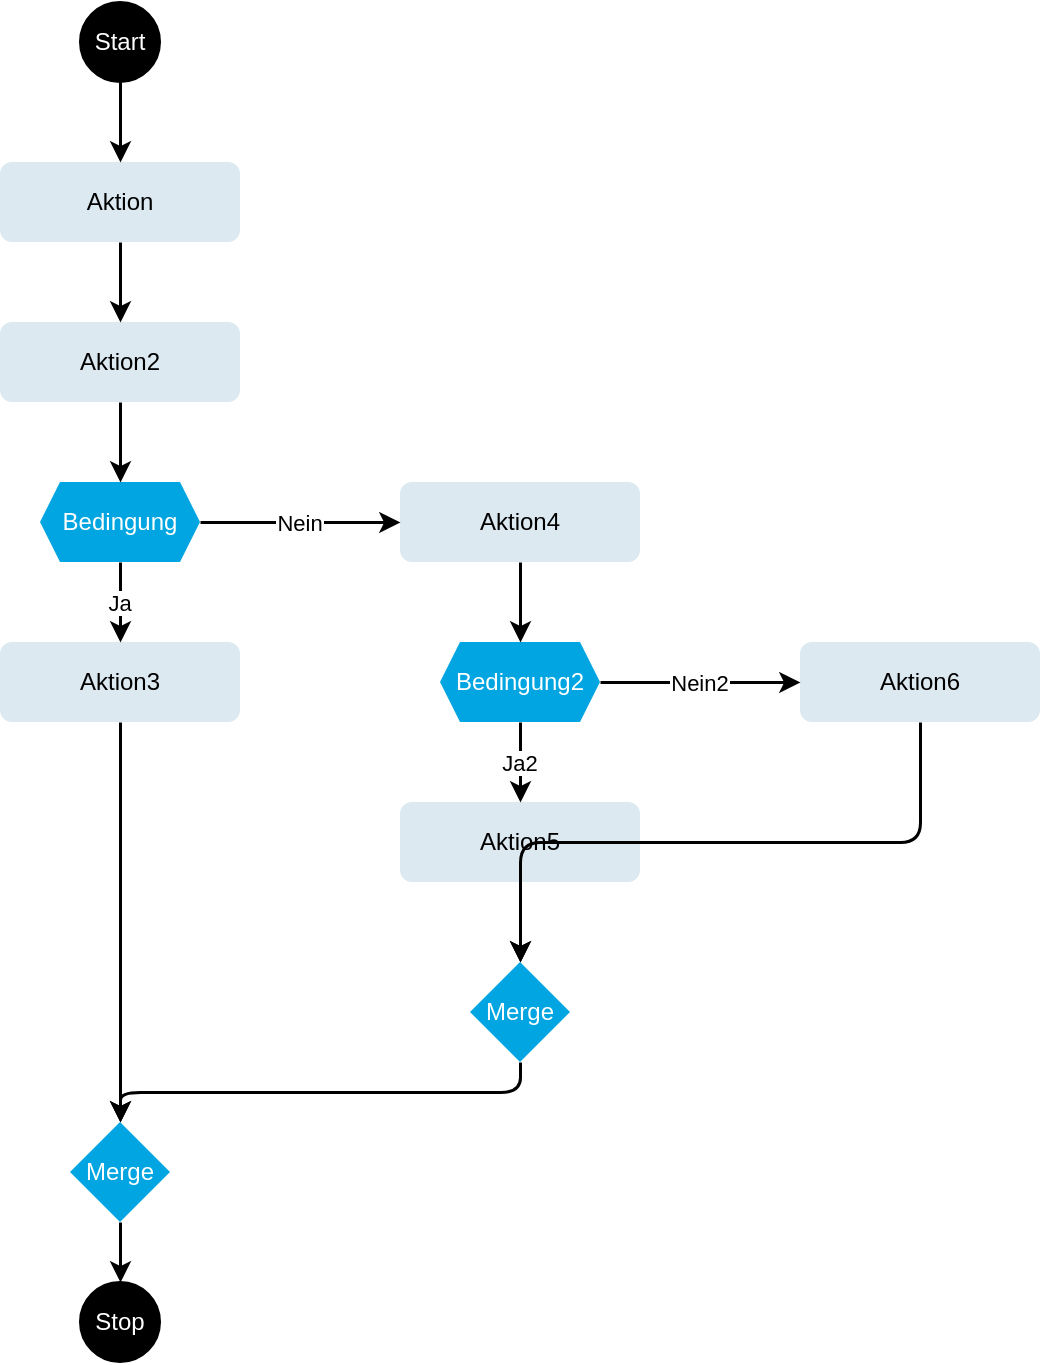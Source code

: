 <mxfile version="15.7.7"><diagram id="diagramId" name="Page-1"><mxGraphModel dx="1264" dy="684" grid="1" gridSize="10" guides="1" tooltips="1" connect="1" arrows="1" fold="1" page="1" pageScale="1" pageWidth="850" pageHeight="1100" math="0"><root><mxCell id="0" /><mxCell id="1" parent="0" /><mxCell id="2" value="Start" style="ellipse;whiteSpace=wrap;html=1;aspect=fixed;fillColor=#000000;fontColor=#ffffff;" vertex="1" parent="1"><mxGeometry x="80.0" y="60" width="40" height="40" as="geometry" /></mxCell><mxCell id="3" value="Aktion" style="rounded=1;whiteSpace=wrap;html=1;strokeColor=none;fillColor=#DCE9F1;" vertex="1" parent="1"><mxGeometry x="40.0" y="140" width="120" height="40" as="geometry" /></mxCell><mxCell id="4" value="Aktion2" style="rounded=1;whiteSpace=wrap;html=1;strokeColor=none;fillColor=#DCE9F1;" vertex="1" parent="1"><mxGeometry x="40.0" y="220" width="120" height="40" as="geometry" /></mxCell><mxCell id="5" value="Bedingung" style="shape=hexagon;perimeter=hexagonPerimeter2;whiteSpace=wrap;html=1;fixedSize=1;align=center;verticalAlign=middle;fontFamily=Helvetica;fontSize=12;fontColor=#ffffff;fillColor=#00A5E1;strokeColor=none;size=10;" vertex="1" parent="1"><mxGeometry x="60.0" y="300" width="80" height="40" as="geometry" /></mxCell><mxCell id="6" value="Aktion3" style="rounded=1;whiteSpace=wrap;html=1;strokeColor=none;fillColor=#DCE9F1;" vertex="1" parent="1"><mxGeometry x="40.0" y="380" width="120" height="40" as="geometry" /></mxCell><mxCell id="7" value="Aktion4" style="rounded=1;whiteSpace=wrap;html=1;strokeColor=none;fillColor=#DCE9F1;" vertex="1" parent="1"><mxGeometry x="240.0" y="300" width="120" height="40" as="geometry" /></mxCell><mxCell id="8" value="Bedingung2" style="shape=hexagon;perimeter=hexagonPerimeter2;whiteSpace=wrap;html=1;fixedSize=1;align=center;verticalAlign=middle;fontFamily=Helvetica;fontSize=12;fontColor=#ffffff;fillColor=#00A5E1;strokeColor=none;size=10;" vertex="1" parent="1"><mxGeometry x="260.0" y="380" width="80" height="40" as="geometry" /></mxCell><mxCell id="9" value="Aktion5" style="rounded=1;whiteSpace=wrap;html=1;strokeColor=none;fillColor=#DCE9F1;" vertex="1" parent="1"><mxGeometry x="240.0" y="460" width="120" height="40" as="geometry" /></mxCell><mxCell id="10" value="Aktion6" style="rounded=1;whiteSpace=wrap;html=1;strokeColor=none;fillColor=#DCE9F1;" vertex="1" parent="1"><mxGeometry x="440.0" y="380" width="120" height="40" as="geometry" /></mxCell><mxCell id="11" value="Merge" style="rhombus;whiteSpace=wrap;html=1;strokeColor=none;fillColor=#00A5E1;fontColor=#ffffff;" vertex="1" parent="1"><mxGeometry x="275.0" y="540" width="50" height="50" as="geometry" /></mxCell><mxCell id="12" value="Merge" style="rhombus;whiteSpace=wrap;html=1;strokeColor=none;fillColor=#00A5E1;fontColor=#ffffff;" vertex="1" parent="1"><mxGeometry x="75.0" y="620" width="50" height="50" as="geometry" /></mxCell><mxCell id="13" value="Stop" style="ellipse;whiteSpace=wrap;html=1;aspect=fixed;fillColor=#000000;fontColor=#ffffff;" vertex="1" parent="1"><mxGeometry x="80.0" y="700" width="40" height="40" as="geometry" /></mxCell><mxCell id="e1" value="" edge="1" source="2" target="3" parent="1" style="edgeStyle=elbowEdgeStyle;elbow=vertical;strokeWidth=1.5;"><mxGeometry relative="1" as="geometry" /></mxCell><mxCell id="e2" value="" edge="1" source="3" target="4" parent="1" style="edgeStyle=elbowEdgeStyle;elbow=vertical;strokeWidth=1.5;"><mxGeometry relative="1" as="geometry" /></mxCell><mxCell id="e3" value="" edge="1" source="4" target="5" parent="1" style="edgeStyle=elbowEdgeStyle;elbow=vertical;strokeWidth=1.5;"><mxGeometry relative="1" as="geometry" /></mxCell><mxCell id="e4" value="Ja" edge="1" source="5" target="6" parent="1" style="edgeStyle=elbowEdgeStyle;elbow=vertical;strokeWidth=1.5;"><mxGeometry relative="1" as="geometry" /></mxCell><mxCell id="e5" value="Nein" edge="1" source="5" target="7" parent="1" style="edgeStyle=elbowEdgeStyle;elbow=vertical;strokeWidth=1.5;"><mxGeometry relative="1" as="geometry" /></mxCell><mxCell id="e6" value="" edge="1" source="7" target="8" parent="1" style="edgeStyle=elbowEdgeStyle;elbow=vertical;strokeWidth=1.5;"><mxGeometry relative="1" as="geometry" /></mxCell><mxCell id="e7" value="Ja2" edge="1" source="8" target="9" parent="1" style="edgeStyle=elbowEdgeStyle;elbow=vertical;strokeWidth=1.5;"><mxGeometry relative="1" as="geometry" /></mxCell><mxCell id="e8" value="Nein2" edge="1" source="8" target="10" parent="1" style="edgeStyle=elbowEdgeStyle;elbow=vertical;strokeWidth=1.5;"><mxGeometry relative="1" as="geometry" /></mxCell><mxCell id="e9" value="" edge="1" source="9" target="11" parent="1" style="edgeStyle=elbowEdgeStyle;elbow=vertical;strokeWidth=1.5;"><mxGeometry relative="1" as="geometry" /></mxCell><mxCell id="e10" value="" edge="1" source="10" target="11" parent="1" style="edgeStyle=elbowEdgeStyle;elbow=vertical;strokeWidth=1.5;"><mxGeometry relative="1" as="geometry" /></mxCell><mxCell id="e11" value="" edge="1" source="6" target="12" parent="1" style="edgeStyle=elbowEdgeStyle;elbow=vertical;strokeWidth=1.5;"><mxGeometry relative="1" as="geometry" /></mxCell><mxCell id="e12" value="" edge="1" source="11" target="12" parent="1" style="edgeStyle=elbowEdgeStyle;elbow=vertical;strokeWidth=1.5;"><mxGeometry relative="1" as="geometry" /></mxCell><mxCell id="e13" value="" edge="1" source="12" target="13" parent="1" style="edgeStyle=elbowEdgeStyle;elbow=vertical;strokeWidth=1.5;"><mxGeometry relative="1" as="geometry" /></mxCell></root></mxGraphModel></diagram></mxfile>